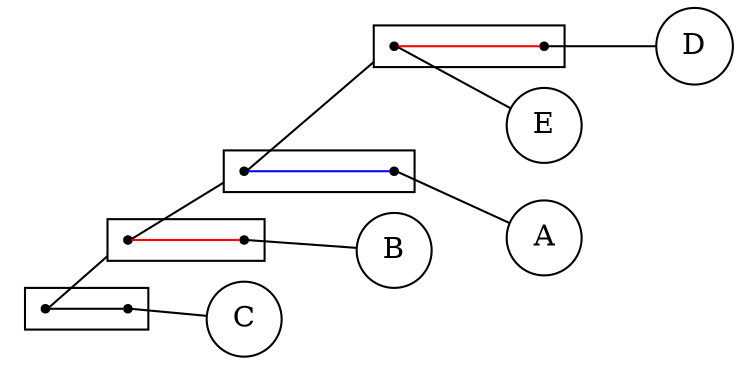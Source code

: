 digraph Structure {
compound=true;
fontname=Verdana;
fontsize=12;
rankdir=LR;
node [shape=circle];
A;
B;
D;
E;
C;
subgraph cluster_ED {
node [shape=point];
s_E -> s_D  [arrowhead=none, color=red];
}

subgraph cluster_EAD {
node [shape=point];
s_ED -> s_A  [arrowhead=none, color=blue];
}

subgraph cluster_EBAD {
node [shape=point];
s_EAD -> s_B  [arrowhead=none, color=red];
}

subgraph cluster_BCEDA {
node [shape=point];
s_EBAD -> s_C  [arrowhead=none, color=black];
}

s_A -> A  [arrowhead=none];
s_B -> B  [arrowhead=none];
s_D -> D  [arrowhead=none];
s_E -> E  [arrowhead=none];
s_C -> C  [arrowhead=none];
s_EBAD -> s_EAD  [arrowhead=none, lhead=cluster_EBAD];
s_EAD -> s_ED  [arrowhead=none, lhead=cluster_EAD];
s_ED -> s_E  [arrowhead=none, lhead=cluster_ED];
}
